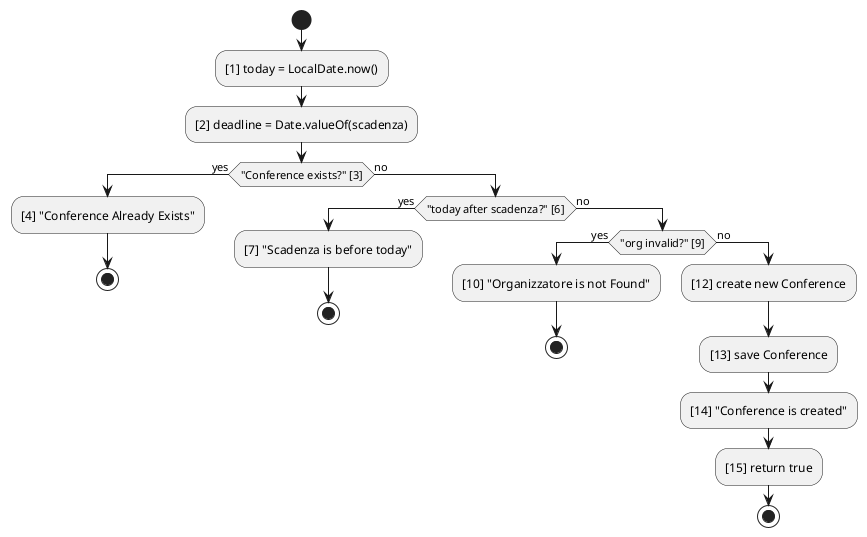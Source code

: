 @startuml
start

:[1] today = LocalDate.now();
:[2] deadline = Date.valueOf(scadenza);

if ("Conference exists?" [3]) then (yes)
  :[4] "Conference Already Exists";
  stop
else (no)
  if ("today after scadenza?" [6]) then (yes)
    :[7] "Scadenza is before today";
    stop
  else (no)
    if ("org invalid?" [9]) then (yes)
      :[10] "Organizzatore is not Found";
      stop
    else (no)
      :[12] create new Conference;
      :[13] save Conference;
      :[14] "Conference is created";
      :[15] return true;
      stop
    endif
  endif
endif

@enduml
